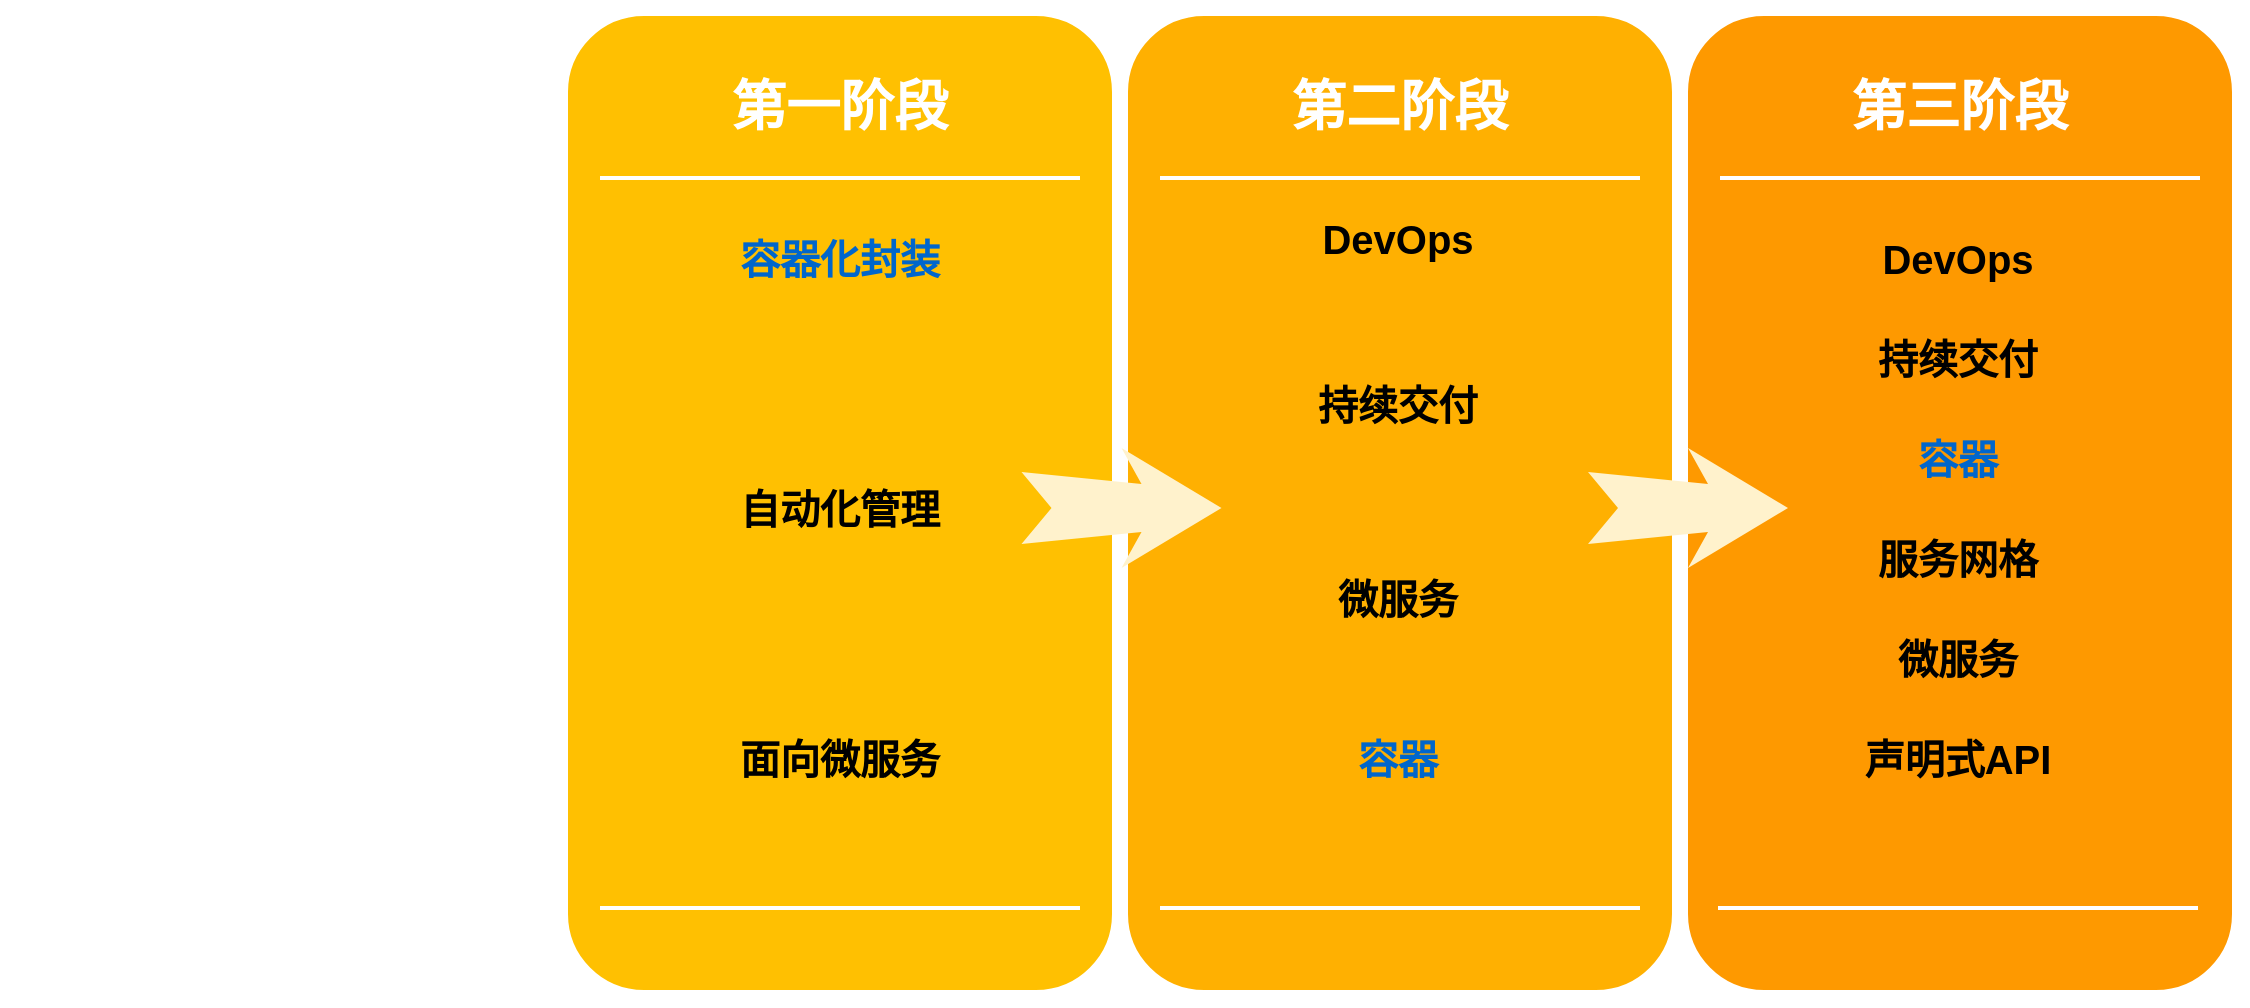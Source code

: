 <mxfile version="21.6.2" type="github">
  <diagram name="Page-1" id="12e1b939-464a-85fe-373e-61e167be1490">
    <mxGraphModel dx="1434" dy="746" grid="1" gridSize="10" guides="1" tooltips="1" connect="1" arrows="1" fold="1" page="1" pageScale="1.5" pageWidth="1169" pageHeight="826" background="none" math="0" shadow="0">
      <root>
        <mxCell id="0" />
        <mxCell id="1" parent="0" />
        <mxCell id="60da8b9f42644d3a-3" value="ATTRACT" style="text;html=1;strokeColor=none;fillColor=none;align=center;verticalAlign=middle;whiteSpace=wrap;rounded=0;shadow=0;fontSize=27;fontColor=#FFFFFF;fontStyle=1" parent="1" vertex="1">
          <mxGeometry x="316" y="425" width="280" height="60" as="geometry" />
        </mxCell>
        <mxCell id="60da8b9f42644d3a-4" value="Blog&lt;div&gt;Keywords&lt;/div&gt;&lt;div&gt;Social Media&lt;/div&gt;" style="text;html=1;strokeColor=none;fillColor=none;align=center;verticalAlign=middle;whiteSpace=wrap;rounded=0;shadow=0;fontSize=14;fontColor=#FFFFFF;" parent="1" vertex="1">
          <mxGeometry x="316" y="725" width="280" height="90" as="geometry" />
        </mxCell>
        <mxCell id="60da8b9f42644d3a-6" value="" style="line;strokeWidth=2;html=1;rounded=0;shadow=0;fontSize=27;align=center;fillColor=none;strokeColor=#FFFFFF;" parent="1" vertex="1">
          <mxGeometry x="336" y="485" width="240" height="10" as="geometry" />
        </mxCell>
        <mxCell id="60da8b9f42644d3a-7" value="" style="line;strokeWidth=2;html=1;rounded=0;shadow=0;fontSize=27;align=center;fillColor=none;strokeColor=#FFFFFF;" parent="1" vertex="1">
          <mxGeometry x="336" y="705" width="240" height="10" as="geometry" />
        </mxCell>
        <mxCell id="60da8b9f42644d3a-17" value="" style="whiteSpace=wrap;html=1;rounded=1;shadow=0;strokeWidth=8;fontSize=20;align=center;fillColor=#FFC001;strokeColor=#FFFFFF;" parent="1" vertex="1">
          <mxGeometry x="596" y="405" width="280" height="495" as="geometry" />
        </mxCell>
        <mxCell id="60da8b9f42644d3a-18" value="第一阶段" style="text;html=1;strokeColor=none;fillColor=none;align=center;verticalAlign=middle;whiteSpace=wrap;rounded=0;shadow=0;fontSize=27;fontColor=#FFFFFF;fontStyle=1" parent="1" vertex="1">
          <mxGeometry x="596" y="425" width="280" height="60" as="geometry" />
        </mxCell>
        <mxCell id="60da8b9f42644d3a-20" value="" style="line;strokeWidth=2;html=1;rounded=0;shadow=0;fontSize=27;align=center;fillColor=none;strokeColor=#FFFFFF;" parent="1" vertex="1">
          <mxGeometry x="616" y="485" width="240" height="10" as="geometry" />
        </mxCell>
        <mxCell id="60da8b9f42644d3a-21" value="" style="line;strokeWidth=2;html=1;rounded=0;shadow=0;fontSize=27;align=center;fillColor=none;strokeColor=#FFFFFF;" parent="1" vertex="1">
          <mxGeometry x="616" y="850" width="240" height="10" as="geometry" />
        </mxCell>
        <mxCell id="60da8b9f42644d3a-24" value="" style="whiteSpace=wrap;html=1;rounded=1;shadow=0;strokeWidth=8;fontSize=20;align=center;fillColor=#FFB001;strokeColor=#FFFFFF;" parent="1" vertex="1">
          <mxGeometry x="876" y="405" width="280" height="495" as="geometry" />
        </mxCell>
        <mxCell id="60da8b9f42644d3a-23" value="" style="html=1;shadow=0;dashed=0;align=center;verticalAlign=middle;shape=mxgraph.arrows2.stylisedArrow;dy=0.6;dx=40;notch=15;feather=0.4;rounded=0;strokeWidth=1;fontSize=27;strokeColor=none;fillColor=#fff2cc;" parent="1" vertex="1">
          <mxGeometry x="826.75" y="625" width="100" height="60" as="geometry" />
        </mxCell>
        <mxCell id="60da8b9f42644d3a-25" value="第二阶段" style="text;html=1;strokeColor=none;fillColor=none;align=center;verticalAlign=middle;whiteSpace=wrap;rounded=0;shadow=0;fontSize=27;fontColor=#FFFFFF;fontStyle=1" parent="1" vertex="1">
          <mxGeometry x="876" y="425" width="280" height="60" as="geometry" />
        </mxCell>
        <mxCell id="60da8b9f42644d3a-27" value="" style="line;strokeWidth=2;html=1;rounded=0;shadow=0;fontSize=27;align=center;fillColor=none;strokeColor=#FFFFFF;" parent="1" vertex="1">
          <mxGeometry x="896" y="485" width="240" height="10" as="geometry" />
        </mxCell>
        <mxCell id="60da8b9f42644d3a-28" value="" style="line;strokeWidth=2;html=1;rounded=0;shadow=0;fontSize=27;align=center;fillColor=none;strokeColor=#FFFFFF;" parent="1" vertex="1">
          <mxGeometry x="896" y="850" width="240" height="10" as="geometry" />
        </mxCell>
        <mxCell id="60da8b9f42644d3a-31" value="" style="whiteSpace=wrap;html=1;rounded=1;shadow=0;strokeWidth=8;fontSize=20;align=center;fillColor=#FE9900;strokeColor=#FFFFFF;" parent="1" vertex="1">
          <mxGeometry x="1156" y="405" width="280" height="495" as="geometry" />
        </mxCell>
        <mxCell id="60da8b9f42644d3a-30" value="" style="html=1;shadow=0;dashed=0;align=center;verticalAlign=middle;shape=mxgraph.arrows2.stylisedArrow;dy=0.6;dx=40;notch=15;feather=0.4;rounded=0;strokeWidth=1;fontSize=27;strokeColor=none;fillColor=#fff2cc;" parent="1" vertex="1">
          <mxGeometry x="1110" y="625" width="100" height="60" as="geometry" />
        </mxCell>
        <mxCell id="60da8b9f42644d3a-32" value="第三阶段" style="text;html=1;strokeColor=none;fillColor=none;align=center;verticalAlign=middle;whiteSpace=wrap;rounded=0;shadow=0;fontSize=27;fontColor=#FFFFFF;fontStyle=1" parent="1" vertex="1">
          <mxGeometry x="1156" y="425" width="280" height="60" as="geometry" />
        </mxCell>
        <mxCell id="60da8b9f42644d3a-34" value="" style="line;strokeWidth=2;html=1;rounded=0;shadow=0;fontSize=27;align=center;fillColor=none;strokeColor=#FFFFFF;" parent="1" vertex="1">
          <mxGeometry x="1176" y="485" width="240" height="10" as="geometry" />
        </mxCell>
        <mxCell id="60da8b9f42644d3a-35" value="" style="line;strokeWidth=2;html=1;rounded=0;shadow=0;fontSize=27;align=center;fillColor=none;strokeColor=#FFFFFF;" parent="1" vertex="1">
          <mxGeometry x="1175" y="850" width="240" height="10" as="geometry" />
        </mxCell>
        <mxCell id="trP0uqPiQVMz3I_GS_wk-2" value="&lt;font color=&quot;#0066cc&quot; style=&quot;font-size: 20px;&quot;&gt;&lt;b style=&quot;&quot;&gt;容器化封装&lt;/b&gt;&lt;/font&gt;" style="rounded=0;whiteSpace=wrap;html=1;fillColor=none;strokeColor=none;" vertex="1" parent="1">
          <mxGeometry x="661" y="510" width="150" height="40" as="geometry" />
        </mxCell>
        <mxCell id="trP0uqPiQVMz3I_GS_wk-3" value="&lt;font style=&quot;font-size: 20px;&quot;&gt;&lt;b&gt;自动化管理&lt;/b&gt;&lt;/font&gt;" style="rounded=0;whiteSpace=wrap;html=1;fillColor=none;strokeColor=none;" vertex="1" parent="1">
          <mxGeometry x="661" y="635" width="150" height="40" as="geometry" />
        </mxCell>
        <mxCell id="trP0uqPiQVMz3I_GS_wk-4" value="&lt;font style=&quot;font-size: 20px;&quot;&gt;&lt;b&gt;声明式API&lt;/b&gt;&lt;/font&gt;" style="rounded=0;whiteSpace=wrap;html=1;fillColor=none;strokeColor=none;" vertex="1" parent="1">
          <mxGeometry x="1220" y="760" width="150" height="40" as="geometry" />
        </mxCell>
        <mxCell id="trP0uqPiQVMz3I_GS_wk-12" value="&lt;font style=&quot;font-size: 20px;&quot;&gt;&lt;b&gt;DevOps&lt;/b&gt;&lt;/font&gt;" style="rounded=0;whiteSpace=wrap;html=1;fillColor=none;strokeColor=none;" vertex="1" parent="1">
          <mxGeometry x="1220" y="510" width="150" height="40" as="geometry" />
        </mxCell>
        <mxCell id="trP0uqPiQVMz3I_GS_wk-13" value="&lt;font style=&quot;font-size: 20px;&quot;&gt;&lt;b&gt;微服务&lt;/b&gt;&lt;/font&gt;" style="rounded=0;whiteSpace=wrap;html=1;fillColor=none;strokeColor=none;" vertex="1" parent="1">
          <mxGeometry x="940" y="680" width="150" height="40" as="geometry" />
        </mxCell>
        <mxCell id="trP0uqPiQVMz3I_GS_wk-14" value="&lt;font color=&quot;#0066cc&quot; style=&quot;font-size: 20px;&quot;&gt;&lt;b&gt;容器&lt;/b&gt;&lt;/font&gt;" style="rounded=0;whiteSpace=wrap;html=1;fillColor=none;strokeColor=none;" vertex="1" parent="1">
          <mxGeometry x="940" y="760" width="150" height="40" as="geometry" />
        </mxCell>
        <mxCell id="trP0uqPiQVMz3I_GS_wk-15" value="&lt;font style=&quot;font-size: 20px;&quot;&gt;&lt;b&gt;持续交付&lt;/b&gt;&lt;/font&gt;" style="rounded=0;whiteSpace=wrap;html=1;fillColor=none;strokeColor=none;" vertex="1" parent="1">
          <mxGeometry x="940" y="583" width="150" height="40" as="geometry" />
        </mxCell>
        <mxCell id="trP0uqPiQVMz3I_GS_wk-16" value="&lt;font style=&quot;font-size: 20px;&quot;&gt;&lt;b&gt;DevOps&lt;/b&gt;&lt;/font&gt;" style="rounded=0;whiteSpace=wrap;html=1;fillColor=none;strokeColor=none;" vertex="1" parent="1">
          <mxGeometry x="940" y="500" width="150" height="40" as="geometry" />
        </mxCell>
        <mxCell id="trP0uqPiQVMz3I_GS_wk-17" value="&lt;font style=&quot;font-size: 20px;&quot;&gt;&lt;b&gt;微服务&lt;/b&gt;&lt;/font&gt;" style="rounded=0;whiteSpace=wrap;html=1;fillColor=none;strokeColor=none;" vertex="1" parent="1">
          <mxGeometry x="1220" y="710" width="150" height="40" as="geometry" />
        </mxCell>
        <mxCell id="trP0uqPiQVMz3I_GS_wk-18" value="&lt;font style=&quot;font-size: 20px;&quot;&gt;&lt;b&gt;服务网格&lt;/b&gt;&lt;/font&gt;" style="rounded=0;whiteSpace=wrap;html=1;fillColor=none;strokeColor=none;" vertex="1" parent="1">
          <mxGeometry x="1220" y="660" width="150" height="40" as="geometry" />
        </mxCell>
        <mxCell id="trP0uqPiQVMz3I_GS_wk-19" value="&lt;font color=&quot;#0066cc&quot; style=&quot;font-size: 20px;&quot;&gt;&lt;b&gt;容器&lt;/b&gt;&lt;/font&gt;" style="rounded=0;whiteSpace=wrap;html=1;fillColor=none;strokeColor=none;" vertex="1" parent="1">
          <mxGeometry x="1220" y="610" width="150" height="40" as="geometry" />
        </mxCell>
        <mxCell id="trP0uqPiQVMz3I_GS_wk-20" value="&lt;font style=&quot;font-size: 20px;&quot;&gt;&lt;b&gt;持续交付&lt;/b&gt;&lt;/font&gt;" style="rounded=0;whiteSpace=wrap;html=1;fillColor=none;strokeColor=none;" vertex="1" parent="1">
          <mxGeometry x="1220" y="560" width="150" height="40" as="geometry" />
        </mxCell>
        <mxCell id="trP0uqPiQVMz3I_GS_wk-21" value="&lt;font style=&quot;font-size: 20px;&quot;&gt;&lt;b&gt;面向微服务&lt;/b&gt;&lt;/font&gt;" style="rounded=0;whiteSpace=wrap;html=1;fillColor=none;strokeColor=none;" vertex="1" parent="1">
          <mxGeometry x="661" y="760" width="150" height="40" as="geometry" />
        </mxCell>
      </root>
    </mxGraphModel>
  </diagram>
</mxfile>
